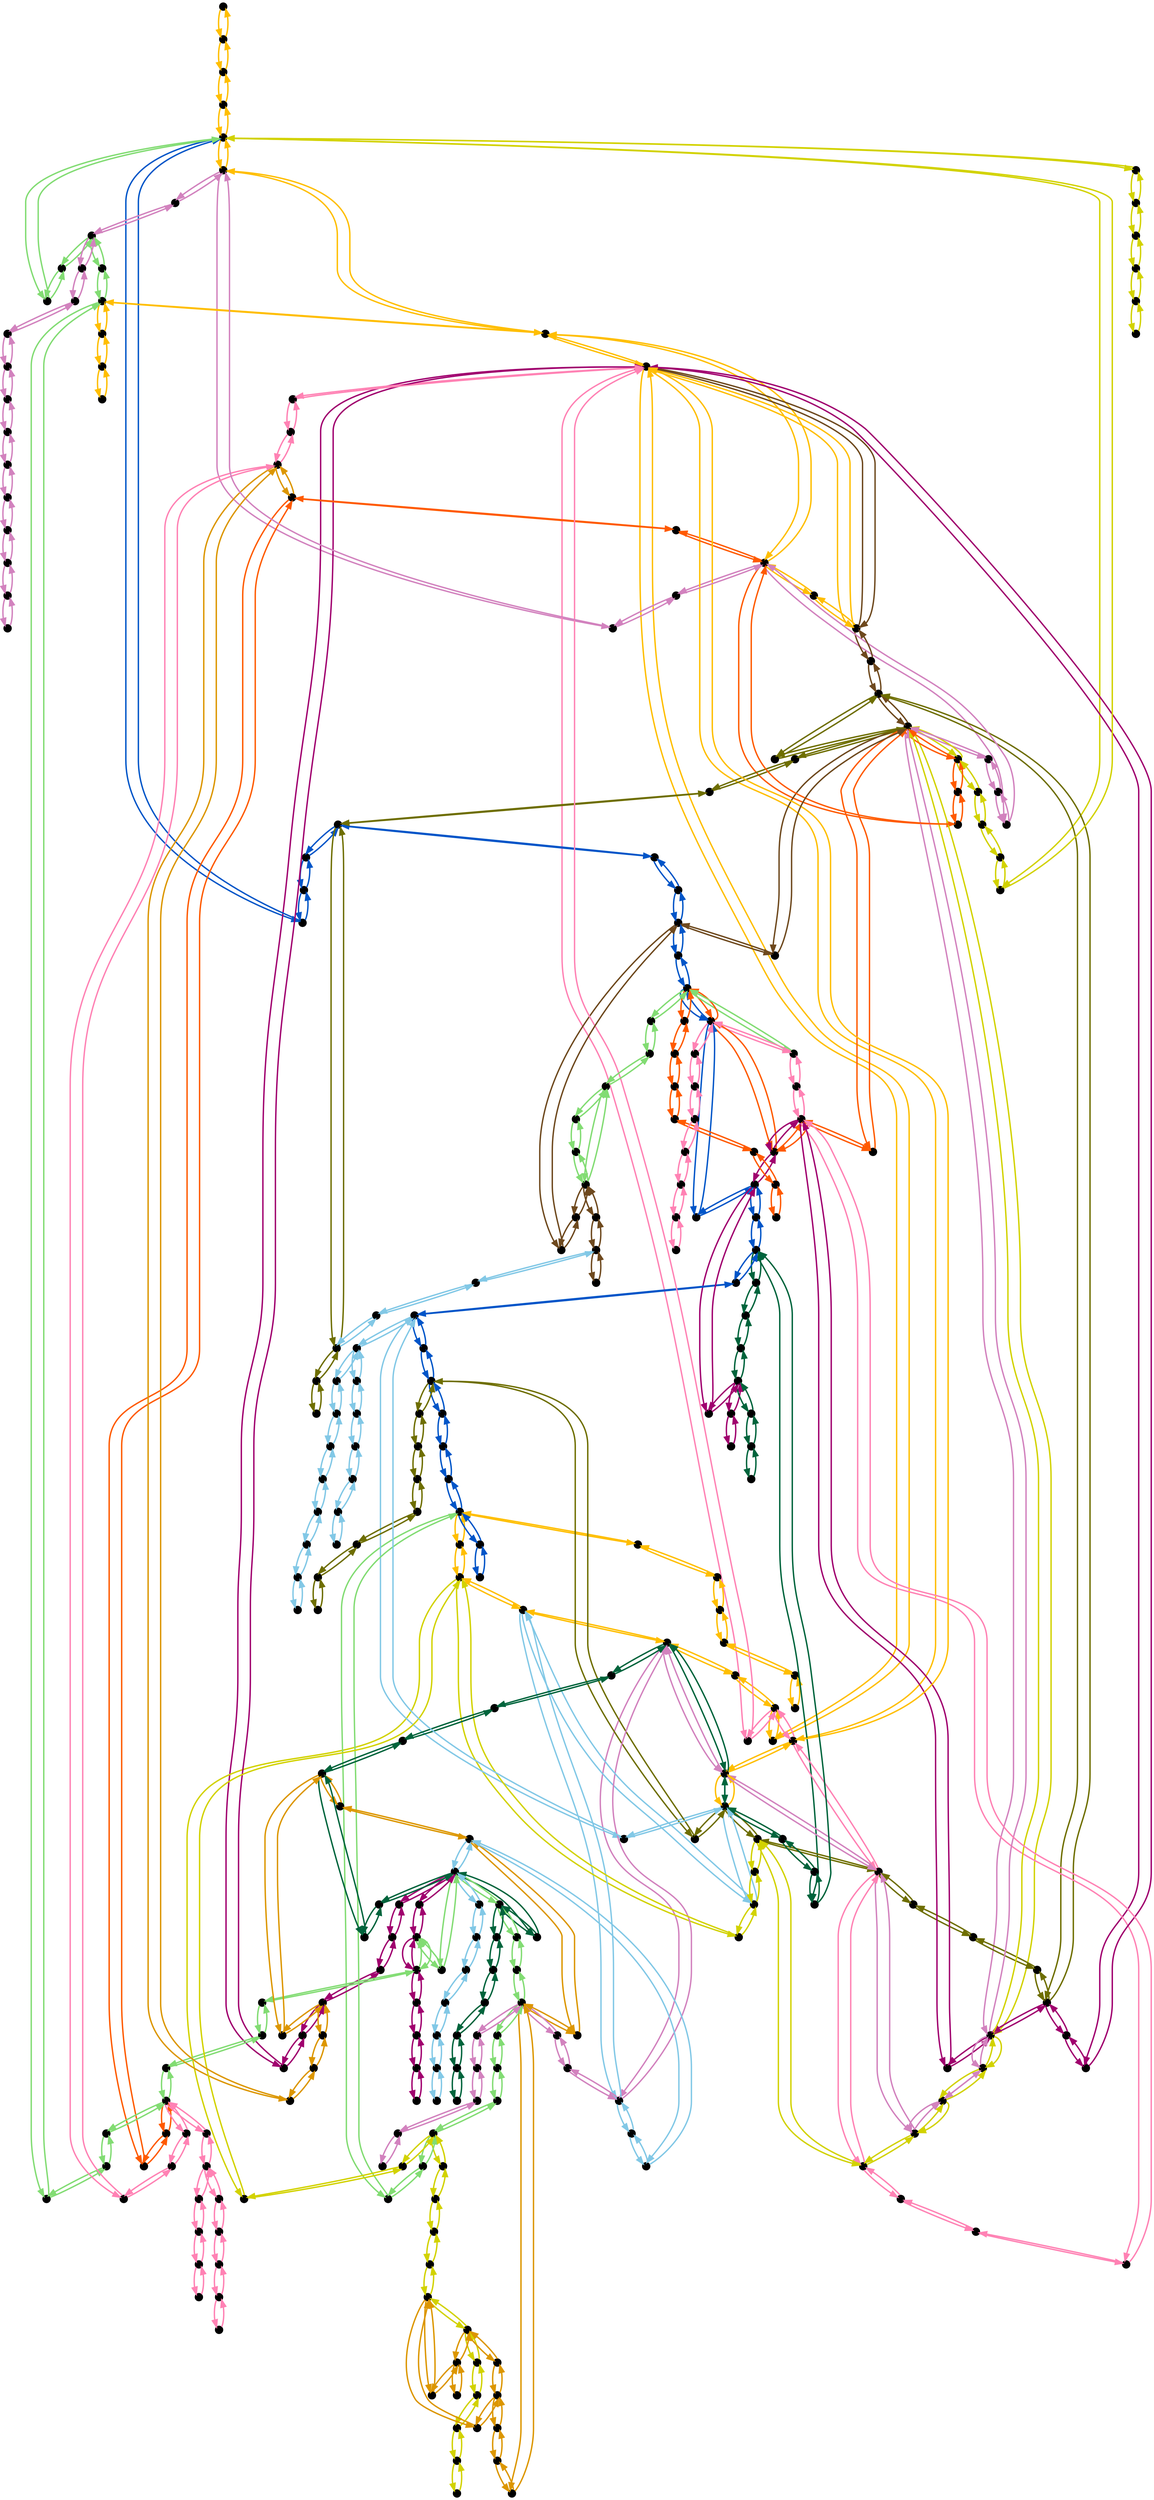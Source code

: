 digraph Paris_Metro {

    edge [penwidth="2"]
    node [shape="circle", fixedsize="true", width="0.15", style="filled", fillcolor="black"]

    chateau_de_vincennes [label="", name="Chateau de Vincennes", x="2.440439978057246", y="48.844456394569114", id="2035-2154"]
    berault [label="", name="Berault", x="2.429205166348", y="48.84547070758355", id="2067-2116"]
    saint_mande [label="", name="Saint-Mande", x="2.41947990037451", y="48.84635698889295", id="1725-2470"]
    porte_de_vincennes [label="", name="Porte de Vincennes", x="2.410140367974107", y="48.8471584794021", id="1751-2429"]
    nation [label="", name="Nation", x="2.39506230542588", y="48.84847428597437", id="1832-2371"]
    reuilly_diderot [label="", name="Reuilly-Diderot", x="2.386341706352172", y="48.84730378614119", id="1698-2443"]
    gare_de_lyon [label="", name="Gare de Lyon", x="2.373014219940096", y="48.84398558201753", id="1955-2210"]
    bastille [label="", name="Bastille", x="2.369320584925386", y="48.852479422836296", id="2062-2111"]
    saint_paul_le_marais [label="", name="Saint-Paul (Le Marais)", x="2.360956488661", y="48.855236252795095", id="1642-2522"]
    hotel_de_ville [label="", name="Hotel de Ville", x="2.351577562994996", y="48.85747798252934", id="1892-2288"]
    chatelet [label="", name="Chatelet", x="2.347305852747763", y="48.85879919807379", id="2036-2155"]
    louvre_rivoli [label="", name="Louvre-Rivoli", x="2.341108591634067", y="48.8608062912721", id="1864-2331"]
    palais_royal_musee_du_louvre [label="", name="Palais-Royal (Musee du Louvre)", x="2.336878397596706", y="48.862829672789964", id="1773-2383"]
    tuileries [label="", name="Tuileries", x="2.330129877112861", y="48.86434377873391", id="1688-2498"]
    concorde [label="", name="Concorde", x="2.322943412243542", y="48.866285804583875", id="1980-2170"]
    champs_elysees_clemenceau [label="", name="Champs-Elysees-Clemenceau", x="2.313545549946741", y="48.86790534489709", id="2083-2544"]
    franklin_roosevelt [label="", name="Franklin-Roosevelt", x="2.309505157337887", y="48.86869984735294", id="1945-2200"]
    george_v [label="", name="George V", x="2.300560451248797", y="48.87202380950043", id="1961-2216"]
    charles_de_gaulle_etoile [label="", name="Charles de Gaulle-Etoile", x="2.295567369745454", y="48.874613927042155", id="2028-2147"]
    argentine [label="", name="Argentine", x="2.289322589613774", y="48.87559404986667", id="2048-2098"]
    porte_maillot [label="", name="Porte Maillot", x="2.283162242230229", y="48.87755125180425", id="1755-2433"]
    les_sablons_jardin_d_acclimatation [label="", name="Les Sablons (Jardin d'acclimatation)", x="2.271686721050983", y="48.88119152058607", id="1856-2323"]
    pont_de_neuilly [label="", name="Pont de Neuilly", x="2.260515077888117", y="48.88470820132253", id="1803-2342"]
    esplanade_de_la_defense [label="", name="Esplanade de la Defense", x="2.247932435324862", y="48.88863121777118", id="1933-2258"]
    la_defense_grande_arche [label="", name="La Defense (Grande Arche)", x="2.237018056395014", y="48.8921870764495", id="1887-2283"]
    nation [label="", name="Nation", x="2.39506230542588", y="48.84847428597437", id="1833-2338"]
    avron [label="", name="Avron", x="2.398302344267162", y="48.85151027816436", id="2058-2107"]
    alexandre_dumas [label="", name="Alexandre-Dumas", x="2.394561944560314", y="48.85637735718154", id="2041-2160"]
    philippe_auguste [label="", name="Philippe Auguste", x="2.389729852353504", y="48.85846654943374", id="1788-2398"]
    pere_lachaise [label="", name="Pere-Lachaise", x="2.387607288151709", y="48.86265401909355", id="1784-2394"]
    menilmontant [label="", name="Menilmontant", x="2.383383250455203", y="48.86680003509802", id="1812-2351"]
    couronnes [label="", name="Couronnes", x="2.380542585989343", y="48.86909116292499", id="2079-2128"]
    belleville [label="", name="Belleville", x="2.376702144728945", y="48.872310113783094", id="2087-2548"]
    colonel_fabien [label="", name="Colonel Fabien", x="2.370811395312745", y="48.87761018741785", id="1978-2168"]
    jaures [label="", name="Jaures", x="2.370262126660263", y="48.881498595910074", id="1900-2296"]
    stalingrad [label="", name="Stalingrad", x="2.36939198436133", y="48.884385145353036", id="1674-2484"]
    la_chapelle [label="", name="La Chapelle", x="2.360491318526145", y="48.88439879515334", id="1910-2235"]
    barbes_rochechouart [label="", name="Barbes-Rochechouart", x="2.349774443646268", y="48.88343618805934", id="2086-2547"]
    anvers [label="", name="Anvers", x="2.344130633722553", y="48.88286864756839", id="2046-2096"]
    pigalle [label="", name="Pigalle", x="2.337081682514974", y="48.882519385636314", id="1791-2401"]
    blanche [label="", name="Blanche", x="2.331926590885041", y="48.88395857351673", id="2071-2120"]
    place_de_clichy [label="", name="Place de Clichy", x="2.327839556114741", y="48.88361499223493", id="1795-2405"]
    rome [label="", name="Rome", x="2.321274926766349", y="48.88222690081934", id="1707-2452"]
    villiers [label="", name="Villiers", x="2.315176626220464", y="48.881150028474686", id="1629-2509"]
    monceau [label="", name="Monceau", x="2.309451167991542", y="48.8804494561385", id="1822-2361"]
    courcelles [label="", name="Courcelles", x="2.303528725370108", y="48.879214134245586", id="1989-2179"]
    ternes [label="", name="Ternes", x="2.298310375124943", y="48.877972701427545", id="1684-2494"]
    charles_de_gaulle_etoile [label="", name="Charles de Gaulle-Etoile", x="2.295567369745454", y="48.874613927042155", id="2029-2148"]
    victor_hugo [label="", name="Victor Hugo", x="2.285335094686169", y="48.86979855646068", id="1694-2504"]
    porte_dauphine_marechal_de_lattre_de_tassigny [label="", name="Porte Dauphine (Marechal de Lattre de Tassigny)", x="2.277083017052586", y="48.87146657812765", id="1736-2414"]
    gallieni_parc_de_bagnolet [label="", name="Gallieni (Parc de Bagnolet)", x="2.41669727285771", y="48.865335317260985", id="1949-2204"]
    porte_de_bagnolet [label="", name="Porte de Bagnolet", x="2.408031037075815", y="48.864600373375616", id="1737-2415"]
    gambetta [label="", name="Gambetta", x="2.398746593442592", y="48.86516343488148", id="1950-2205"]
    pere_lachaise [label="", name="Pere-Lachaise", x="2.387607288151709", y="48.86265401909355", id="1785-2395"]
    rue_saint_maur [label="", name="Rue Saint-Maur", x="2.380797986183677", y="48.864086574750985", id="1728-2471"]
    parmentier [label="", name="Parmentier", x="2.374581969996412", y="48.865253786054325", id="1779-2389"]
    republique [label="", name="Republique", x="2.363826143977408", y="48.86750342377884", id="1766-2376"]
    temple [label="", name="Temple", x="2.361541532068171", y="48.86668268024132", id="1683-2493"]
    arts_et_metiers [label="", name="Arts-et-Metiers", x="2.356729869173701", y="48.865322711678054", id="2050-2099"]
    reaumur_sebastopol [label="", name="Reaumur-Sebastopol", x="2.35206831805007", y="48.866340299288545", id="1765-2375"]
    sentier [label="", name="Sentier", x="2.347516213278753", y="48.86730947497152", id="1662-2542"]
    bourse [label="", name="Bourse", x="2.340720723674097", y="48.868695977842876", id="2007-2196"]
    quatre_septembre [label="", name="Quatre Septembre", x="2.336218847521674", y="48.869585243484515", id="1760-2438"]
    opera [label="", name="Opera", x="2.331989522683248", y="48.8709917839485", id="1846-2313"]
    havre_caumartin [label="", name="Havre-Caumartin", x="2.327695409630174", y="48.87371340670774", id="1889-2285"]
    saint_lazare [label="", name="Saint-Lazare", x="2.324574810293918", y="48.87500639805501", id="1722-2467"]
    europe [label="", name="Europe", x="2.322265213118896", y="48.87877036848683", id="1935-2260"]
    villiers [label="", name="Villiers", x="2.315176626220464", y="48.881150028474686", id="1630-2510"]
    malesherbes [label="", name="Malesherbes", x="2.309052264550479", y="48.88289191745413", id="1881-2277"]
    wagram [label="", name="Wagram", x="2.304674440528396", y="48.883809201233376", id="1634-2514"]
    pereire [label="", name="Pereire", x="2.297724346480178", y="48.88489625515051", id="1786-2396"]
    porte_de_champerret [label="", name="Porte de Champerret", x="2.292582314102913", y="48.885793105231", id="1738-2416"]
    louise_michel [label="", name="Louise Michel", x="2.288083633048504", y="48.88870601977514", id="1862-2329"]
    anatole_france [label="", name="Anatole-France", x="2.285009502746195", y="48.89208278597479", id="2044-2163"]
    pont_de_levallois_becon [label="", name="Pont de Levallois-Becon", x="2.279809586693102", y="48.89782106711132", id="1802-2341"]
    porte_des_lilas [label="", name="Porte des Lilas", x="2.406480156998486", y="48.87717481930547", id="1752-2430"]
    saint_fargeau [label="", name="Saint-Fargeau", x="2.404514942379104", y="48.872101442131545", id="1718-2463"]
    pelleport [label="", name="Pelleport", x="2.401561712742541", y="48.86844016327547", id="1783-2393"]
    gambetta [label="", name="Gambetta", x="2.398746593442592", y="48.86516343488148", id="1659-2539"]
    porte_de_clignancourt [label="", name="Porte de Clignancourt", x="2.344847748752398", y="48.89740222289809", id="1742-2420"]
    simplon [label="", name="Simplon", x="2.347765501718976", y="48.89394138802911", id="1668-2478"]
    marcadet_poissonniers [label="", name="Marcadet-Poissonniers", x="2.349738407022142", y="48.89141683421295", id="1655-2535"]
    chateau_rouge [label="", name="Chateau Rouge", x="2.349694082202741", y="48.887374910553596", id="2033-2152"]
    barbes_rochechouart [label="", name="Barbes-Rochechouart", x="2.349774443646268", y="48.88343618805934", id="2061-2110"]
    gare_du_nord [label="", name="Gare du Nord", x="2.357459346588717", y="48.87985014251205", id="1957-2212"]
    gare_de_l_est_verdun [label="", name="Gare de l'Est (Verdun)", x="2.357880771925327", y="48.8759910648072", id="1953-2208"]
    chateau_d_eau [label="", name="Chateau d'Eau", x="2.356044907672176", y="48.872424914488995", id="2034-2153"]
    strasbourg_saint_denis [label="", name="Strasbourg-Saint-Denis", x="2.354603790697162", y="48.8692241716524", id="1677-2487"]
    reaumur_sebastopol [label="", name="Reaumur-Sebastopol", x="2.35206831805007", y="48.866340299288545", id="1764-2374"]
    etienne_marcel [label="", name="Etienne Marcel", x="2.348880652588476", y="48.863807437781254", id="1934-2259"]
    les_halles [label="", name="Les Halles", x="2.345673828222722", y="48.8623162786956", id="1855-2322"]
    chatelet [label="", name="Chatelet", x="2.347305852747763", y="48.85879919807379", id="1964-2219"]
    cite [label="", name="Cite", x="2.347321315727239", y="48.854936376552644", id="1975-2230"]
    saint_michel [label="", name="Saint-Michel", x="2.343285978923924", y="48.853167984890604", id="1729-2472"]
    odeon [label="", name="Odeon", x="2.339727781593096", y="48.85230076309423", id="1845-2312"]
    saint_germain_des_pres [label="", name="Saint-Germain des Pres", x="2.333776136855683", y="48.85371893399261", id="1721-2466"]
    saint_sulpice [label="", name="Saint-Sulpice", x="2.331256291370013", y="48.851672245619895", id="1733-2411"]
    saint_placide [label="", name="Saint-Placide", x="2.326792785039299", y="48.84687823795213", id="1731-2442"]
    montparnasse_bienvenue [label="", name="Montparnasse-Bienvenue", x="2.324397012397453", y="48.84378130483655", id="1824-2363"]
    vavin [label="", name="Vavin", x="2.329008926235403", y="48.84221841361352", id="1692-2502"]
    raspail [label="", name="Raspail", x="2.330754192086216", y="48.838964280710556", id="1645-2525"]
    denfert_rochereau [label="", name="Denfert-Rochereau", x="2.331740130985349", y="48.833450858213496", id="1996-2185"]
    mouton_duvernet [label="", name="Mouton-Duvernet", x="2.329705012620185", y="48.831112660375325", id="1828-2367"]
    alesia [label="", name="Alesia", x="2.327164649607824", y="48.82818847631351", id="2040-2159"]
    porte_d_orleans_general_leclerc [label="", name="Porte d'Orleans (General Leclerc)", x="2.325575636212245", y="48.82341162898738", id="1735-2413"]
    mairie_de_montrouge [label="", name="Mairie de Montrouge", x="2.319740313298555", y="48.818676409912605", id="4028973-4028974"]
    bobigny_pablo_picasso [label="", name="Bobigny-Pablo-Picasso", x="2.449189904488852", y="48.90637477027001", id="2089-2550"]
    bobigny_pantin_raymond_queneau [label="", name="Bobigny-Pantin (Raymond Queneau)", x="2.425326888802467", y="48.89545467304617", id="2072-2121"]
    eglise_de_pantin [label="", name="Eglise de Pantin", x="2.41331313951059", y="48.89325758997389", id="1932-2257"]
    hoche [label="", name="Hoche", x="2.402352142536798", y="48.89122859319665", id="1891-2287"]
    porte_de_pantin [label="", name="Porte de Pantin", x="2.392113697756401", y="48.88850368786184", id="1746-2424"]
    ourcq [label="", name="Ourcq", x="2.386960017135177", y="48.887134869076554", id="1772-2382"]
    laumiere [label="", name="Laumiere", x="2.379663077480466", y="48.8852161820946", id="1922-2247"]
    jaures [label="", name="Jaures", x="2.370262126660263", y="48.881498595910074", id="1901-2297"]
    stalingrad [label="", name="Stalingrad", x="2.36939198436133", y="48.884385145353036", id="1675-2485"]
    gare_du_nord [label="", name="Gare du Nord", x="2.357459346588717", y="48.87985014251205", id="1958-2213"]
    gare_de_l_est_verdun [label="", name="Gare de l'Est (Verdun)", x="2.357880771925327", y="48.8759910648072", id="2076-2125"]
    jacques_bonsergent [label="", name="Jacques-Bonsergent", x="2.361027466917372", y="48.87080998002082", id="1898-2294"]
    republique [label="", name="Republique", x="2.363826143977408", y="48.86750342377884", id="1767-2377"]
    oberkampf [label="", name="Oberkampf", x="2.368410025658025", y="48.864657879612494", id="1843-2310"]
    richard_lenoir [label="", name="Richard-Lenoir", x="2.371913980089996", y="48.85987362437059", id="1700-2445"]
    breguet_sabin [label="", name="Breguet-Sabin", x="2.370209338414258", y="48.85614070934924", id="2008-2164"]
    bastille [label="", name="Bastille", x="2.369320584925386", y="48.852479422836296", id="2063-2112"]
    quai_de_la_rapee [label="", name="Quai de la Rapee", x="2.365873469406567", y="48.8465154041934", id="1759-2437"]
    gare_d_austerlitz [label="", name="Gare d'Austerlitz", x="2.365184812004335", y="48.84243679702547", id="1951-2206"]
    saint_marcel [label="", name="Saint-Marcel", x="2.360967167698855", y="48.83842729696758", id="1641-2521"]
    campo_formio [label="", name="Campo-Formio", x="2.358823489097101", y="48.83549535538261", id="2017-2136"]
    place_d_italie [label="", name="Place d'Italie", x="2.35558027407791", y="48.83097267298836", id="1793-2403"]
    nation [label="", name="Nation", x="2.39506230542588", y="48.84847428597437", id="1834-2339"]
    picpus [label="", name="Picpus", x="2.401289019827348", y="48.8450615799449", id="1789-2399"]
    bel_air [label="", name="Bel-Air", x="2.400918538121599", y="48.84133825093756", id="2065-2114"]
    daumesnil_felix_eboue [label="", name="Daumesnil (Felix Eboue)", x="2.395703289436394", y="48.839549645568674", id="2081-2094"]
    dugommier [label="", name="Dugommier", x="2.389620011336723", y="48.839041143700065", id="2082-2543"]
    bercy [label="", name="Bercy", x="2.379554011203435", y="48.840001389548114", id="2068-2117"]
    quai_de_la_gare [label="", name="Quai de la Gare", x="2.372825721828786", y="48.837045119244316", id="1644-2524"]
    chevaleret [label="", name="Chevaleret", x="2.368126329061812", y="48.83494772234805", id="1974-2229"]
    nationale [label="", name="Nationale", x="2.362856399519012", y="48.833216719709846", id="1836-2303"]
    place_d_italie [label="", name="Place d'Italie", x="2.35558027407791", y="48.83097267298836", id="1794-2404"]
    corvisart [label="", name="Corvisart", x="2.350414872010464", y="48.82979051369296", id="1987-2177"]
    glaciere [label="", name="Glaciere", x="2.343511657749776", y="48.831129548026645", id="1962-2217"]
    saint_jacques [label="", name="Saint-Jacques", x="2.337135190607983", y="48.832900816544466", id="1640-2520"]
    denfert_rochereau [label="", name="Denfert-Rochereau", x="2.331740130985349", y="48.833450858213496", id="1997-2186"]
    raspail [label="", name="Raspail", x="2.330754192086216", y="48.838964280710556", id="1763-2409"]
    edgar_quinet [label="", name="Edgar-Quinet", x="2.326384610792847", y="48.840663229299565", id="1930-2255"]
    montparnasse_bienvenue [label="", name="Montparnasse-Bienvenue", x="2.324397012397453", y="48.84378130483655", id="1825-2364"]
    pasteur [label="", name="Pasteur", x="2.312447513065986", y="48.84287127500633", id="1781-2391"]
    sevres_lecourbe [label="", name="Sevres-Lecourbe", x="2.309531490098375", y="48.84562696673932", id="1665-2475"]
    cambronne [label="", name="Cambronne", x="2.30296829919196", y="48.84750708110547", id="2016-2135"]
    la_motte_picquet_grenelle [label="", name="La Motte-Picquet-Grenelle", x="2.298930911748061", y="48.84874166571782", id="1657-2537"]
    dupleix [label="", name="Dupleix", x="2.293612439913189", y="48.85043454902951", id="1926-2251"]
    bir_hakeim_grenelle [label="", name="Bir-Hakeim (Grenelle)", x="2.289334532766542", y="48.85394260711305", id="2069-2118"]
    passy [label="", name="Passy", x="2.285812444134081", y="48.857448690975104", id="1780-2390"]
    trocadero [label="", name="Trocadero", x="2.286243170691258", y="48.86306502022607", id="1687-2497"]
    boissiere [label="", name="Boissiere", x="2.290058834931356", y="48.86698311035682", id="2073-2122"]
    kleber [label="", name="Kleber", x="2.293524290341821", y="48.87164976914353", id="1909-2234"]
    charles_de_gaulle_etoile [label="", name="Charles de Gaulle-Etoile", x="2.295567369745454", y="48.874613927042155", id="2030-2149"]
    la_courneuve_8_mai_1945 [label="", name="La Courneuve-8-Mai-1945", x="2.410598613730138", y="48.920785969948675", id="1911-2236"]
    fort_d_aubervilliers [label="", name="Fort d'Aubervilliers", x="2.404409087427758", y="48.91494975637021", id="1944-2199"]
    aubervilliers_pantin_4_chemins [label="", name="Aubervilliers Pantin (4 Chemins)", x="2.392287059642348", y="48.903759930170864", id="2055-2104"]
    porte_de_la_villette [label="", name="Porte de la Villette", x="2.385508387679288", y="48.89738989068259", id="1744-2422"]
    corentin_cariou [label="", name="Corentin-Cariou", x="2.382522343415364", y="48.89483646840174", id="1985-2175"]
    crimee [label="", name="Crimee", x="2.377315755595574", y="48.89078896952844", id="2080-2093"]
    riquet [label="", name="Riquet", x="2.374204012035863", y="48.88826761697049", id="1703-2448"]
    stalingrad [label="", name="Stalingrad", x="2.36939198436133", y="48.884385145353036", id="1676-2486"]
    louis_blanc [label="", name="Louis Blanc", x="2.365544319172476", y="48.88128581185832", id="1860-2327"]
    chateau_landon [label="", name="Chateau Landon", x="2.362160071922951", y="48.878565625799595", id="2085-2546"]
    gare_de_l_est_verdun [label="", name="Gare de l'Est (Verdun)", x="2.357880771925327", y="48.8759910648072", id="1954-2209"]
    poissonniere [label="", name="Poissonniere", x="2.349293902476005", y="48.87723631913661", id="1800-2373"]
    cadet [label="", name="Cadet", x="2.344126030464426", y="48.87589068189371", id="2015-2134"]
    le_peletier [label="", name="Le Peletier", x="2.34019988438517", y="48.87487434337737", id="1849-2316"]
    chaussee_d_antin_la_fayette [label="", name="Chaussee d'Antin (La Fayette)", x="2.333451218577799", y="48.87310927430917", id="1971-2226"]
    opera [label="", name="Opera", x="2.331989522683248", y="48.8709917839485", id="1847-2314"]
    pyramides [label="", name="Pyramides", x="2.33418954196825", y="48.86590673959416", id="1757-2435"]
    palais_royal_musee_du_louvre [label="", name="Palais-Royal (Musee du Louvre)", x="2.336878397596706", y="48.862829672789964", id="1774-2384"]
    pont_neuf [label="", name="Pont Neuf", x="2.342232759368107", y="48.85855382636668", id="1806-2345"]
    chatelet [label="", name="Chatelet", x="2.347305852747763", y="48.85879919807379", id="1966-2221"]
    pont_marie_cite_des_arts [label="", name="Pont Marie (Cite des Arts)", x="2.357162571618337", y="48.853575472503586", id="1805-2344"]
    sully_morland [label="", name="Sully-Morland", x="2.36198514100077", y="48.85123768038418", id="1681-2491"]
    jussieu [label="", name="Jussieu", x="2.35505026306104", y="48.845950666642075", id="1907-2232"]
    place_monge_jardin_des_plantes [label="", name="Place Monge (Jardin des Plantes)", x="2.352224728183084", y="48.84286683068266", id="1649-2529"]
    censier_daubenton [label="", name="Censier-Daubenton", x="2.351739487166927", y="48.8404866526412", id="2020-2139"]
    les_gobelins [label="", name="Les Gobelins", x="2.352588925635323", y="48.83586348417992", id="1854-2321"]
    place_d_italie [label="", name="Place d'Italie", x="2.35558027407791", y="48.83097267298836", id="1648-2528"]
    tolbiac [label="", name="Tolbiac", x="2.357245650758686", y="48.826426010875664", id="1685-2495"]
    maison_blanche [label="", name="Maison Blanche", x="2.358473883854336", y="48.8224378345855", id="1876-2272"]
    porte_d_italie [label="", name="Porte d'Italie", x="2.359705216746021", y="48.819223349609054", id="1808-2347"]
    porte_de_choisy [label="", name="Porte de Choisy", x="2.364531951747296", y="48.81987622104988", id="1740-2418"]
    porte_d_ivry [label="", name="Porte d'Ivry", x="2.369290587346029", y="48.82135578381408", id="1734-2412"]
    pierre_et_marie_curie [label="", name="Pierre et Marie Curie", x="2.377267200151936", y="48.81593076304922", id="1790-2400"]
    mairie_d_ivry [label="", name="Mairie d'Ivry", x="2.383551479649113", y="48.81109919771153", id="1871-2301"]
    le_kremlin_bicetre [label="", name="Le Kremlin-Bicetre", x="2.362263387127349", y="48.81012995727393", id="1925-2250"]
    villejuif_leo_lagrange [label="", name="Villejuif-Leo Lagrange", x="2.363953196602166", y="48.804688120911365", id="1639-2519"]
    villejuif_paul_vaillant_couturier_hopital_paul_brousse [label="", name="Villejuif-Paul Vaillant Couturier (Hopital Paul Brousse)", x="2.36826954143277", y="48.796483082759046", id="1696-2506"]
    villejuif_louis_aragon [label="", name="Villejuif-Louis Aragon", x="2.367804106975457", y="48.78756279205349", id="1695-2505"]
    pre_saint_gervais [label="", name="Pre-Saint-Gervais", x="2.398946662455969", y="48.879995794367346", id="1756-2434"]
    danube [label="", name="Danube", x="2.393445456490355", y="48.881931998728206", id="1635-"]
    botzaris [label="", name="Botzaris", x="2.389115807376888", y="48.87948177191293", id="2002-2191"]
    buttes_chaumont [label="", name="Buttes-Chaumont", x="2.381614511939643", y="48.87851411312453", id="2013-2132"]
    bolivar [label="", name="Bolivar", x="2.374147153839052", y="48.88082126137613", id="2075-2124"]
    jaures [label="", name="Jaures", x="2.370262126660263", y="48.881498595910074", id="1902-2298"]
    louis_blanc [label="", name="Louis Blanc", x="2.365544319172476", y="48.88128581185832", id="1861-2328"]
    place_des_fetes [label="", name="Place des Fetes", x="2.392983964817394", y="48.876949848110215", id="-1797"]
    balard [label="", name="Balard", x="2.278161671278975", y="48.83593087919467", id="3343334-3343335"]
    lourmel [label="", name="Lourmel", x="2.282700027239131", y="48.838960939372015", id="3343336-3343337"]
    boucicaut [label="", name="Boucicaut", x="2.287945766499665", y="48.8410940563496", id="3343338-3343339"]
    felix_faure [label="", name="Felix Faure", x="2.291912413317875", y="48.842746779792876", id="3343746-3343752"]
    commerce [label="", name="Commerce", x="2.293951963636534", y="48.84479476461109", id="3343753-3343754"]
    la_motte_picquet_grenelle [label="", name="La Motte-Picquet-Grenelle", x="2.298930911748061", y="48.84874166571782", id="3343755-3343756"]
    ecole_militaire [label="", name="Ecole Militaire", x="2.306097403704285", y="48.85468215688774", id="3343757-3343758"]
    la_tour_maubourg [label="", name="La Tour-Maubourg", x="2.310565960946846", y="48.85772541289345", id="3343759-3343760"]
    invalides [label="", name="Invalides", x="2.313909577788542", y="48.862364704125895", id="3343761-3343762"]
    concorde [label="", name="Concorde", x="2.322943412243542", y="48.866285804583875", id="3343763-3343764"]
    madeleine [label="", name="Madeleine", x="2.326272274027749", y="48.86963317302491", id="3343765-3343766"]
    opera [label="", name="Opera", x="2.331989522683248", y="48.8709917839485", id="3343767-3343768"]
    richelieu_drouot [label="", name="Richelieu-Drouot", x="2.339115039269688", y="48.8721523525874", id="3343769-3343770"]
    grands_boulevards [label="", name="Grands Boulevards", x="2.343154773075233", y="48.87149773935003", id="3343771-3343772"]
    bonne_nouvelle [label="", name="Bonne Nouvelle", x="2.350497971863092", y="48.87016420090056", id="3343773-3343774"]
    strasbourg_saint_denis [label="", name="Strasbourg-Saint-Denis", x="2.354603790697162", y="48.8692241716524", id="3343775-3343776"]
    republique [label="", name="Republique", x="2.363826143977408", y="48.86750342377884", id="3343777-3343778"]
    filles_du_calvaire [label="", name="Filles du Calvaire", x="2.366661094716491", y="48.8632579449661", id="3343779-3343780"]
    saint_sebastien_froissart [label="", name="Saint-Sebastien-Froissart", x="2.367210866411708", y="48.861168865487805", id="3343781-3343782"]
    chemin_vert [label="", name="Chemin Vert", x="2.368108290701383", y="48.85742003754715", id="3343783-3343784"]
    bastille [label="", name="Bastille", x="2.369320584925386", y="48.852479422836296", id="3343785-3343786"]
    ledru_rollin [label="", name="Ledru-Rollin", x="2.376118773339345", y="48.851271126365226", id="3343787-3343788"]
    faidherbe_chaligny [label="", name="Faidherbe-Chaligny", x="2.384092210066296", y="48.850177861900356", id="3343789-3343790"]
    reuilly_diderot [label="", name="Reuilly-Diderot", x="2.386341706352172", y="48.84730378614119", id="3343791-3343792"]
    montgallet [label="", name="Montgallet", x="2.39007511282003", y="48.844408672078906", id="3343793-3343794"]
    daumesnil_felix_eboue [label="", name="Daumesnil (Felix Eboue)", x="2.395703289436394", y="48.839549645568674", id="3343795-3343796"]
    michel_bizot [label="", name="Michel Bizot", x="2.402333165917444", y="48.83711700699553", id="3343797-3343798"]
    porte_doree [label="", name="Porte Doree", x="2.405383210626771", y="48.8347851580814", id="3343799-3343800"]
    porte_de_charenton [label="", name="Porte de Charenton", x="2.401448054218978", y="48.83316292950388", id="3343801-3343802"]
    liberte [label="", name="Liberte", x="2.406742225927992", y="48.82605499654801", id="3343803-3343804"]
    charenton_ecoles [label="", name="Charenton-Ecoles", x="2.413737517516731", y="48.82159576732173", id="3343805-3343806"]
    ecole_veterinaire_de_maisons_alfort [label="", name="Ecole Veterinaire de Maisons-Alfort", x="2.422376142845623", y="48.814803007000464", id="3343807-3343808"]
    maisons_alfort_stade [label="", name="Maisons-Alfort-Stade", x="2.434509895933692", y="48.809144360936045", id="3343809-3343810"]
    maisons_alfort_les_juilliottes [label="", name="Maisons-Alfort-Les Juilliottes", x="2.446927484242136", y="48.802637690718086", id="3343811-3343812"]
    creteil_l_echat_hopital_henri_mondor [label="", name="Creteil-L'Echat (Hopital Henri Mondor)", x="2.449433175686986", y="48.796740766583056", id="3343813-3343814"]
    creteil_universite [label="", name="Creteil-Universite", x="2.450453177915302", y="48.78997831034893", id="3343815-3343816"]
    creteil_prefecture_hotel_de_ville [label="", name="Creteil-Prefecture (Hotel de Ville)", x="2.459368396259053", y="48.77990531695967", id="3343817-3343818"]
    pointe_du_lac [label="", name="Pointe du Lac", x="2.464564993211323", y="48.768715125271434", id="3343819-3343825"]
    pont_de_sevres [label="", name="Pont de Sevres", x="2.230799591317221", y="48.82967484383875", id="1804-2343"]
    billancourt [label="", name="Billancourt", x="2.238639348575401", y="48.832110560110216", id="2088-2549"]
    marcel_sembat [label="", name="Marcel Sembat", x="2.243840592379737", y="48.83370884910397", id="1884-2280"]
    porte_de_saint_cloud [label="", name="Porte de Saint-Cloud", x="2.257122229845438", y="48.83796121353705", id="1747-2425"]
    exelmans [label="", name="Exelmans", x="2.260032902212424", y="48.84293869586254", id="1936-2261"]
    michel_ange_molitor [label="", name="Michel-Ange-Molitor", x="2.261745124963672", y="48.845058172313735", id="1816-2355"]
    michel_ange_auteuil [label="", name="Michel-Ange-Auteuil", x="2.264082030746222", y="48.84789565020842", id="1814-2353"]
    jasmin [label="", name="Jasmin", x="2.26817674943596", y="48.85250409061289", id="1899-2295"]
    ranelagh [label="", name="Ranelagh", x="2.270109138941893", y="48.855485050404425", id="1762-2440"]
    la_muette [label="", name="La Muette", x="2.27415463108692", y="48.85804605629201", id="1917-2242"]
    rue_de_la_pompe_avenue_georges_mandel [label="", name="Rue de la Pompe (Avenue Georges Mandel)", x="2.278112558447475", y="48.86397444578292", id="1708-2453"]
    trocadero [label="", name="Trocadero", x="2.286243170691258", y="48.86306502022607", id="1637-2517"]
    iena [label="", name="Iena", x="2.294162018108232", y="48.864794065815566", id="1895-2291"]
    alma_marceau [label="", name="Alma-Marceau", x="2.300991003495585", y="48.86476684497177", id="2043-2162"]
    franklin_roosevelt [label="", name="Franklin-Roosevelt", x="2.309505157337887", y="48.86869984735294", id="1946-2201"]
    saint_philippe_du_roule [label="", name="Saint-Philippe du Roule", x="2.310038344619937", y="48.87242238365101", id="1730-2441"]
    miromesnil [label="", name="Miromesnil", x="2.314606321619312", y="48.87370952773764", id="1819-2358"]
    saint_augustin [label="", name="Saint-Augustin", x="2.321361928104079", y="48.87455838471093", id="1715-2460"]
    havre_caumartin [label="", name="Havre-Caumartin", x="2.327695409630174", y="48.87371340670774", id="1890-2286"]
    chaussee_d_antin_la_fayette [label="", name="Chaussee d'Antin (La Fayette)", x="2.333451218577799", y="48.87310927430917", id="1972-2227"]
    richelieu_drouot [label="", name="Richelieu-Drouot", x="2.339115039269688", y="48.8721523525874", id="1702-2447"]
    grands_boulevards [label="", name="Grands Boulevards", x="2.343154773075233", y="48.87149773935003", id="1712-2457"]
    bonne_nouvelle [label="", name="Bonne Nouvelle", x="2.350497971863092", y="48.87016420090056", id="2001-2190"]
    strasbourg_saint_denis [label="", name="Strasbourg-Saint-Denis", x="2.354603790697162", y="48.8692241716524", id="1678-2488"]
    republique [label="", name="Republique", x="2.363826143977408", y="48.86750342377884", id="1647-2527"]
    oberkampf [label="", name="Oberkampf", x="2.368410025658025", y="48.864657879612494", id="1844-2311"]
    saint_ambroise [label="", name="Saint-Ambroise", x="2.37473343128132", y="48.86101925991959", id="1714-2459"]
    voltaire_leon_blum [label="", name="Voltaire (Leon Blum)", x="2.38071878585627", y="48.85745372268132", id="1633-2513"]
    charonne [label="", name="Charonne", x="2.385563480822886", y="48.85458049908102", id="2032-2151"]
    rue_des_boulets [label="", name="Rue des Boulets", x="2.389378127918613", y="48.85231542739917", id="1709-2454"]
    nation [label="", name="Nation", x="2.39506230542588", y="48.84847428597437", id="1651-2531"]
    buzenval [label="", name="Buzenval", x="2.401022270517142", y="48.851812133001964", id="2014-2133"]
    maraichers [label="", name="Maraichers", x="2.406089161879023", y="48.85272511927084", id="1882-2278"]
    porte_de_montreuil [label="", name="Porte de Montreuil", x="2.41062642573733", y="48.853543916083595", id="1745-2423"]
    robespierre [label="", name="Robespierre", x="2.422983216145875", y="48.855726428633155", id="1704-2449"]
    croix_de_chavaux_jacques_duclos [label="", name="Croix-de-Chavaux (Jacques Duclos)", x="2.435555715694056", y="48.85796559116602", id="1993-2183"]
    mairie_de_montreuil [label="", name="Mairie de Montreuil", x="2.441310941253409", y="48.861936914133", id="1873-2269"]
    boulogne_pont_de_saint_cloud [label="", name="Boulogne Pont de Saint-Cloud", x="2.228536981504942", y="48.840745015226894", id="2005-2194"]
    boulogne_jean_jaures [label="", name="Boulogne-Jean-Jaures", x="2.238887325790711", y="48.84200534728089", id="2004-2193"]
    porte_d_auteuil [label="", name="Porte d'Auteuil", x="2.257744680376012", y="48.84797154059771", id="8433-2346"]
    michel_ange_molitor [label="", name="Michel-Ange-Molitor", x="2.261745124963672", y="48.845058172313735", id="1817-"]
    chardon_lagache [label="", name="Chardon-Lagache", x="2.266441543081952", y="48.84520470358954", id="2026-"]
    mirabeau [label="", name="Mirabeau", x="2.272763753316159", y="48.847131008196236", id="1818-"]
    javel_andre_citroen [label="", name="Javel-Andre-Citroen", x="2.277711739827638", y="48.846123666874924", id="1903-2299"]
    charles_michels [label="", name="Charles Michels", x="2.285999223421597", y="48.84653463673933", id="2031-2150"]
    avenue_emile_zola [label="", name="Avenue Emile-Zola", x="2.295420478027581", y="48.84701958188098", id="2057-2106"]
    la_motte_picquet_grenelle [label="", name="La Motte-Picquet-Grenelle", x="2.298930911748061", y="48.84874166571782", id="1916-2241"]
    segur [label="", name="Segur", x="2.307402240619641", y="48.84706613315245", id="1661-2541"]
    duroc [label="", name="Duroc", x="2.317005235737245", y="48.846989106139524", id="1927-2252"]
    vaneau [label="", name="Vaneau", x="2.32125786290546", y="48.8488163724703", id="1690-2500"]
    sevres_babylone [label="", name="Sevres-Babylone", x="2.326488473969165", y="48.851192349321856", id="1666-2476"]
    mabillon [label="", name="Mabillon", x="2.335502053090325", y="48.85301676792474", id="1867-2334"]
    odeon [label="", name="Odeon", x="2.339727781593096", y="48.85230076309423", id="1653-2533"]
    cluny_la_sorbonne [label="", name="Cluny-La Sorbonne", x="2.344273345421351", y="48.851050282314304", id="1977-2167"]
    maubert_mutualite [label="", name="Maubert-Mutualite", x="2.348054290484543", y="48.85012732379643", id="1811-2350"]
    cardinal_lemoine [label="", name="Cardinal-Lemoine", x="2.351623256378513", y="48.84665685125004", id="2018-2137"]
    jussieu [label="", name="Jussieu", x="2.35505026306104", y="48.845950666642075", id="1908-2233"]
    gare_d_austerlitz [label="", name="Gare d'Austerlitz", x="2.365184812004335", y="48.84243679702547", id="1952-2207"]
    eglise_d_auteuil [label="", name="Eglise d'Auteuil", x="2.269135872730268", y="48.84715005570977", id="-2256"]
    michel_ange_auteuil [label="", name="Michel-Ange-Auteuil", x="2.264082030746222", y="48.84789565020842", id="-2354"]
    mairie_des_lilas [label="", name="Mairie des Lilas", x="2.416479643671439", y="48.8797612539972", id="1875-2271"]
    porte_des_lilas [label="", name="Porte des Lilas", x="2.406480156998486", y="48.87717481930547", id="1753-2431"]
    telegraphe [label="", name="Telegraphe", x="2.398867593898875", y="48.875474456665465", id="1682-2492"]
    place_des_fetes [label="", name="Place des Fetes", x="2.392983964817394", y="48.876949848110215", id="1798-2408"]
    jourdain [label="", name="Jourdain", x="2.389415032035528", y="48.87511181695599", id="1905-2266"]
    pyrenees [label="", name="Pyrenees", x="2.385316215101792", y="48.87388185415816", id="1758-2436"]
    belleville [label="", name="Belleville", x="2.376702144728945", y="48.872310113783094", id="2066-2115"]
    goncourt_hopital_saint_louis [label="", name="Goncourt (Hopital Saint-Louis)", x="2.371094839731201", y="48.86995751270301", id="1963-2218"]
    republique [label="", name="Republique", x="2.363826143977408", y="48.86750342377884", id="967988-967989"]
    arts_et_metiers [label="", name="Arts-et-Metiers", x="2.356729869173701", y="48.865322711678054", id="2051-2100"]
    rambuteau [label="", name="Rambuteau", x="2.353495740128163", y="48.861204990323024", id="1761-2439"]
    hotel_de_ville [label="", name="Hotel de Ville", x="2.351577562994996", y="48.85747798252934", id="1893-2289"]
    chatelet [label="", name="Chatelet", x="2.347305852747763", y="48.85879919807379", id="1965-2220"]
    mairie_d_issy [label="", name="Mairie d'Issy", x="2.273041525142415", y="48.824105030688976", id="1870-2337"]
    corentin_celton [label="", name="Corentin-Celton", x="2.279411682050421", y="48.82708544889643", id="1986-2176"]
    porte_de_versailles [label="", name="Porte de Versailles", x="2.288022141100325", y="48.83244909914335", id="1750-2428"]
    convention [label="", name="Convention", x="2.296630343233871", y="48.83730749458223", id="1984-2174"]
    vaugirard_adolphe_cherioux [label="", name="Vaugirard (Adolphe Cherioux)", x="2.301107514879988", y="48.83951658539453", id="1691-2501"]
    volontaires [label="", name="Volontaires", x="2.307948679336751", y="48.84150552236795", id="1632-2512"]
    pasteur [label="", name="Pasteur", x="2.312447513065986", y="48.84287127500633", id="1782-2392"]
    falguiere [label="", name="Falguiere", x="2.317852783041332", y="48.84447014129586", id="1938-2263"]
    montparnasse_bienvenue [label="", name="Montparnasse-Bienvenue", x="2.324397012397453", y="48.84378130483655", id="1826-2365"]
    notre_dame_des_champs [label="", name="Notre-Dame des Champs", x="2.328778026901662", y="48.84494263252667", id="1842-2309"]
    rennes [label="", name="Rennes", x="2.327782127147534", y="48.848457848541784", id="1646-2526"]
    sevres_babylone [label="", name="Sevres-Babylone", x="2.326488473969165", y="48.851192349321856", id="1667-2477"]
    rue_du_bac [label="", name="Rue du Bac", x="2.325712422170927", y="48.85555094016533", id="1710-2455"]
    solferino [label="", name="Solferino", x="2.323154855841107", y="48.85851112987378", id="1669-2479"]
    assemblee_nationale [label="", name="Assemblee Nationale", x="2.320998191954085", y="48.860786963526714", id="2052-2101"]
    concorde [label="", name="Concorde", x="2.322943412243542", y="48.866285804583875", id="1982-2172"]
    madeleine [label="", name="Madeleine", x="2.326272274027749", y="48.86963317302491", id="1869-2336"]
    saint_lazare [label="", name="Saint-Lazare", x="2.324574810293918", y="48.87500639805501", id="1723-2468"]
    trinite_d_estienne_d_orves [label="", name="Trinite-d'Estienne d'Orves", x="2.332543027297523", y="48.87631796226447", id="1686-2496"]
    notre_dame_de_lorette [label="", name="Notre-Dame de Lorette", x="2.337886489069273", y="48.87602621160853", id="1841-2308"]
    saint_georges [label="", name="Saint-Georges", x="2.337595082820351", y="48.87842525762863", id="1720-2465"]
    pigalle [label="", name="Pigalle", x="2.337081682514974", y="48.882519385636314", id="1792-2402"]
    abbesses [label="", name="Abbesses", x="2.337949777055663", y="48.88459420803534", id="2037-2156"]
    lamarck_caulaincourt [label="", name="Lamarck-Caulaincourt", x="2.338760649199277", y="48.88967407118814", id="1920-2245"]
    jules_joffrin [label="", name="Jules Joffrin", x="2.34465700412862", y="48.892439590482105", id="1906-2267"]
    marcadet_poissonniers [label="", name="Marcadet-Poissonniers", x="2.349738407022142", y="48.89141683421295", id="1883-2279"]
    marx_dormoy [label="", name="Marx-Dormoy", x="2.359995766405675", y="48.89048545384733", id="1886-2282"]
    porte_de_la_chapelle [label="", name="Porte de la Chapelle", x="2.359507868815594", y="48.897245288093046", id="1743-2421"]
    front_populaire [label="", name="Front Populaire", x="2.365920319400959", y="48.90656714598029", id="3901291-3901292"]
    chatillon_montrouge [label="", name="Chatillon Montrouge", x="2.301678555458344", y="48.81074648857956", id="1969-2224"]
    malakoff_rue_etienne_dolet [label="", name="Malakoff-Rue Etienne Dolet", x="2.297077798334658", y="48.81530753120822", id="1880-2276"]
    malakoff_plateau_de_vanves [label="", name="Malakoff-Plateau de Vanves", x="2.298464191970636", y="48.822583706837726", id="1879-2275"]
    porte_de_vanves [label="", name="Porte de Vanves", x="2.305534669653895", y="48.82779554349536", id="1749-2427"]
    plaisance [label="", name="Plaisance", x="2.314122323470855", y="48.8318256495863", id="1799-2372"]
    pernety [label="", name="Pernety", x="2.31807828549193", y="48.83393639265079", id="1787-2397"]
    gaite [label="", name="Gaite", x="2.322491749824627", y="48.83863164624487", id="1948-2203"]
    montparnasse_bienvenue [label="", name="Montparnasse-Bienvenue", x="2.324397012397453", y="48.84378130483655", id="1827-2366"]
    duroc [label="", name="Duroc", x="2.317005235737245", y="48.846989106139524", id="1928-2253"]
    saint_francois_xavier [label="", name="Saint-Francois-Xavier", x="2.314408121496151", y="48.85144170564173", id="1719-2464"]
    varenne [label="", name="Varenne", x="2.315056637317088", y="48.85687137924918", id="1638-2518"]
    invalides [label="", name="Invalides", x="2.313909577788542", y="48.862364704125895", id="1897-2293"]
    champs_elysees_clemenceau [label="", name="Champs-Elysees-Clemenceau", x="2.313545549946741", y="48.86790534489709", id="2025-2144"]
    miromesnil [label="", name="Miromesnil", x="2.314606321619312", y="48.87370952773764", id="1820-2359"]
    saint_lazare [label="", name="Saint-Lazare", x="2.324574810293918", y="48.87500639805501", id="1724-2469"]
    liege [label="", name="Liege", x="2.327022200889503", y="48.879634760656806", id="1858-2325"]
    place_de_clichy [label="", name="Place de Clichy", x="2.327839556114741", y="48.88361499223493", id="1796-2406"]
    la_fourche [label="", name="La Fourche", x="2.325779674806892", y="48.88718394686578", id="1656-2536"]
    guy_moquet [label="", name="Guy-Moquet", x="2.327428458503176", y="48.89282885338917", id="1888-2284"]
    porte_de_saint_ouen [label="", name="Porte de Saint-Ouen", x="2.328942812779894", y="48.89737479552952", id="1748-2426"]
    garibaldi [label="", name="Garibaldi", x="2.33183083796241", y="48.90609405024862", id="1959-2214"]
    mairie_de_saint_ouen [label="", name="Mairie de Saint-Ouen", x="2.333924890479715", y="48.911964897880885", id="1874-2270"]
    carrefour_pleyel [label="", name="Carrefour-Pleyel", x="2.343305930512597", y="48.919573074058526", id="1692060-1692061"]
    saint_denis___porte_de_paris [label="", name="Saint-Denis - Porte de Paris", x="2.356035794172797", y="48.92993588967869", id="1717-2462"]
    basilique_de_saint_denis [label="", name="Basilique de Saint-Denis", x="2.359398261032672", y="48.93652685258673", id="1716-2461"]
    saint_denis_universite [label="", name="Saint-Denis-Universite", x="2.364541763486513", y="48.945845657765744", id="140078-140079"]
    brochant [label="", name="Brochant", x="2.320174755787804", y="48.89058718660406", id="2009-2165"]
    porte_de_clichy [label="", name="Porte de Clichy", x="2.313772158769625", y="48.89425226224654", id="1741-2419"]
    mairie_de_clichy [label="", name="Mairie de Clichy", x="2.305924149869319", y="48.903330094573725", id="1872-2268"]
    gabriel_peri [label="", name="Gabriel-Peri", x="2.294685111702555", y="48.9163823099221", id="1947-2202"]
    les_agnettes [label="", name="Les Agnettes", x="2.286279577529783", y="48.92310377966602", id="1662795-1662796"]
    asnieres_gennevilliers_les_courtilles [label="", name="Asnieres-Gennevilliers Les Courtilles", x="2.284174448283296", y="48.93075700333628", id="1662797-1662798"]
    saint_lazare [label="", name="Saint-Lazare", x="2.324574810293918", y="48.87500639805501", id="1166840-1166841"]
    madeleine [label="", name="Madeleine", x="2.326272274027749", y="48.86963317302491", id="1166838-1166839"]
    pyramides [label="", name="Pyramides", x="2.33418954196825", y="48.86590673959416", id="6129304-6129305"]
    chatelet [label="", name="Chatelet", x="2.347305852747763", y="48.85879919807379", id="1166834-1166835"]
    gare_de_lyon [label="", name="Gare de Lyon", x="2.373014219940096", y="48.84398558201753", id="1166832-1166833"]
    bercy [label="", name="Bercy", x="2.379554011203435", y="48.840001389548114", id="1166830-1166831"]
    cour_saint_emilion [label="", name="Cour Saint-Emilion", x="2.386632402066985", y="48.83333855925167", id="1166828-1166829"]
    bibliotheque_francois_mitterrand [label="", name="Bibliotheque-Francois Mitterrand", x="2.375748144341913", y="48.829990281683564", id="1166826-1166827"]
    olympiades [label="", name="Olympiades", x="2.368032647756258", y="48.82727083603918", id="1166824-1166825"]

    // Line 1
    edge [color="#FFBE00"];
    // chateau_de_vincennes -> la_defense_grande_arche
    chateau_de_vincennes -> berault
    berault -> saint_mande
    saint_mande -> porte_de_vincennes
    porte_de_vincennes -> nation
    nation -> reuilly_diderot
    reuilly_diderot -> gare_de_lyon
    gare_de_lyon -> bastille
    bastille -> saint_paul_le_marais
    saint_paul_le_marais -> hotel_de_ville
    hotel_de_ville -> chatelet
    chatelet -> louvre_rivoli
    louvre_rivoli -> palais_royal_musee_du_louvre
    palais_royal_musee_du_louvre -> tuileries
    tuileries -> concorde
    concorde -> champs_elysees_clemenceau
    champs_elysees_clemenceau -> franklin_roosevelt
    franklin_roosevelt -> george_v
    george_v -> charles_de_gaulle_etoile
    charles_de_gaulle_etoile -> argentine
    argentine -> porte_maillot
    porte_maillot -> les_sablons_jardin_d_acclimatation
    les_sablons_jardin_d_acclimatation -> pont_de_neuilly
    pont_de_neuilly -> esplanade_de_la_defense
    esplanade_de_la_defense -> la_defense_grande_arche
    // la_defense_grande_arche -> chateau_de_vincennes
    berault -> chateau_de_vincennes
    saint_mande -> berault
    porte_de_vincennes -> saint_mande
    nation -> porte_de_vincennes
    reuilly_diderot -> nation
    gare_de_lyon -> reuilly_diderot
    bastille -> gare_de_lyon
    saint_paul_le_marais -> bastille
    hotel_de_ville -> saint_paul_le_marais
    chatelet -> hotel_de_ville
    louvre_rivoli -> chatelet
    palais_royal_musee_du_louvre -> louvre_rivoli
    tuileries -> palais_royal_musee_du_louvre
    concorde -> tuileries
    champs_elysees_clemenceau -> concorde
    franklin_roosevelt -> champs_elysees_clemenceau
    george_v -> franklin_roosevelt
    charles_de_gaulle_etoile -> george_v
    argentine -> charles_de_gaulle_etoile
    porte_maillot -> argentine
    les_sablons_jardin_d_acclimatation -> porte_maillot
    pont_de_neuilly -> les_sablons_jardin_d_acclimatation
    esplanade_de_la_defense -> pont_de_neuilly
    la_defense_grande_arche -> esplanade_de_la_defense

    // Line 2
    edge [color="#0055C8"];
    // nation -> porte_dauphine_marechal_de_lattre_de_tassigny
    nation -> avron
    avron -> alexandre_dumas
    alexandre_dumas -> philippe_auguste
    philippe_auguste -> pere_lachaise
    pere_lachaise -> menilmontant
    menilmontant -> couronnes
    couronnes -> belleville
    belleville -> colonel_fabien
    colonel_fabien -> jaures
    jaures -> stalingrad
    stalingrad -> la_chapelle
    la_chapelle -> barbes_rochechouart
    barbes_rochechouart -> anvers
    anvers -> pigalle
    pigalle -> blanche
    blanche -> place_de_clichy
    place_de_clichy -> rome
    rome -> villiers
    villiers -> monceau
    monceau -> courcelles
    courcelles -> ternes
    ternes -> charles_de_gaulle_etoile
    charles_de_gaulle_etoile -> victor_hugo
    victor_hugo -> porte_dauphine_marechal_de_lattre_de_tassigny
    // porte_dauphine_marechal_de_lattre_de_tassigny -> nation
    avron -> nation
    alexandre_dumas -> avron
    philippe_auguste -> alexandre_dumas
    pere_lachaise -> philippe_auguste
    menilmontant -> pere_lachaise
    couronnes -> menilmontant
    belleville -> couronnes
    colonel_fabien -> belleville
    jaures -> colonel_fabien
    stalingrad -> jaures
    la_chapelle -> stalingrad
    barbes_rochechouart -> la_chapelle
    anvers -> barbes_rochechouart
    pigalle -> anvers
    blanche -> pigalle
    place_de_clichy -> blanche
    rome -> place_de_clichy
    villiers -> rome
    monceau -> villiers
    courcelles -> monceau
    ternes -> courcelles
    charles_de_gaulle_etoile -> ternes
    victor_hugo -> charles_de_gaulle_etoile
    porte_dauphine_marechal_de_lattre_de_tassigny -> victor_hugo


    // Line 3
    edge [color="#6E6E00"];
    // gallieni_parc_de_bagnolet -> pont_de_levallois_becon
    gallieni_parc_de_bagnolet -> porte_de_bagnolet
    porte_de_bagnolet -> gambetta
    gambetta -> pere_lachaise
    pere_lachaise -> rue_saint_maur
    rue_saint_maur -> parmentier
    parmentier -> republique
    republique -> temple
    temple -> arts_et_metiers
    arts_et_metiers -> reaumur_sebastopol
    reaumur_sebastopol -> sentier
    sentier -> bourse
    bourse -> quatre_septembre
    quatre_septembre -> opera
    opera -> havre_caumartin
    havre_caumartin -> saint_lazare
    saint_lazare -> europe
    europe -> villiers
    villiers -> malesherbes
    malesherbes -> wagram
    wagram -> pereire
    pereire -> porte_de_champerret
    porte_de_champerret -> louise_michel
    louise_michel -> anatole_france
    anatole_france -> pont_de_levallois_becon
    // pont_de_levallois_becon -> gallieni_parc_de_bagnolet
    porte_de_bagnolet -> gallieni_parc_de_bagnolet
    gambetta -> porte_de_bagnolet
    pere_lachaise -> gambetta
    rue_saint_maur -> pere_lachaise
    parmentier -> rue_saint_maur
    republique -> parmentier
    temple -> republique
    arts_et_metiers -> temple
    reaumur_sebastopol -> arts_et_metiers
    sentier -> reaumur_sebastopol
    bourse -> sentier
    quatre_septembre -> bourse
    opera -> quatre_septembre
    havre_caumartin -> opera
    saint_lazare -> havre_caumartin
    europe -> saint_lazare
    villiers -> europe
    malesherbes -> villiers
    wagram -> malesherbes
    pereire -> wagram
    porte_de_champerret -> pereire
    louise_michel -> porte_de_champerret
    anatole_france -> louise_michel
    pont_de_levallois_becon -> anatole_france

    // Line 3b
    edge [color="#82C8E6"];
    // porte_des_lilas -> gambetta
    porte_des_lilas -> saint_fargeau
    saint_fargeau -> pelleport
    pelleport -> gambetta
    // gambetta -> saint_fargeau
    saint_fargeau -> porte_des_lilas
    pelleport -> saint_fargeau
    gambetta -> pelleport

    // Line 4
    edge [color="#A0006E"];
    // porte_de_clignancourt -> mairie_de_montrouge
    porte_de_clignancourt -> simplon
    simplon -> marcadet_poissonniers
    marcadet_poissonniers -> chateau_rouge
    chateau_rouge -> barbes_rochechouart
    barbes_rochechouart -> gare_du_nord
    gare_du_nord -> gare_de_l_est_verdun
    gare_de_l_est_verdun -> chateau_d_eau
    chateau_d_eau -> strasbourg_saint_denis
    strasbourg_saint_denis -> reaumur_sebastopol
    reaumur_sebastopol -> etienne_marcel
    etienne_marcel -> les_halles
    les_halles -> chatelet
    chatelet -> cite
    cite -> saint_michel
    saint_michel -> odeon
    odeon -> saint_germain_des_pres
    saint_germain_des_pres -> saint_sulpice
    saint_sulpice -> saint_placide
    saint_placide -> montparnasse_bienvenue
    montparnasse_bienvenue -> vavin
    vavin -> raspail
    raspail -> denfert_rochereau
    denfert_rochereau -> mouton_duvernet
    mouton_duvernet -> alesia
    alesia -> porte_d_orleans_general_leclerc
    porte_d_orleans_general_leclerc -> mairie_de_montrouge
    // mairie_de_montrouge -> porte_de_clignancourt
    simplon -> porte_de_clignancourt
    marcadet_poissonniers -> simplon
    chateau_rouge -> marcadet_poissonniers
    barbes_rochechouart -> chateau_rouge
    gare_du_nord -> barbes_rochechouart
    gare_de_l_est_verdun -> gare_du_nord
    chateau_d_eau -> gare_de_l_est_verdun
    strasbourg_saint_denis -> chateau_d_eau
    reaumur_sebastopol -> strasbourg_saint_denis
    etienne_marcel -> reaumur_sebastopol
    les_halles -> etienne_marcel
    chatelet -> les_halles
    cite -> chatelet
    saint_michel -> cite
    odeon -> saint_michel
    saint_germain_des_pres -> odeon
    saint_sulpice -> saint_germain_des_pres
    saint_placide -> saint_sulpice
    montparnasse_bienvenue -> saint_placide
    vavin -> montparnasse_bienvenue
    raspail -> vavin
    denfert_rochereau -> raspail
    mouton_duvernet -> denfert_rochereau
    alesia -> mouton_duvernet
    porte_d_orleans_general_leclerc -> alesia
    mairie_de_montrouge -> porte_d_orleans_general_leclerc
    
    // Line 5
    edge [color="#FF5A00"];
    // bobigny_pablo_picasso -> place_d_italie
    bobigny_pablo_picasso -> bobigny_pantin_raymond_queneau
    bobigny_pantin_raymond_queneau -> eglise_de_pantin
    eglise_de_pantin -> hoche
    hoche -> porte_de_pantin
    porte_de_pantin -> ourcq
    ourcq -> laumiere
    laumiere -> jaures
    jaures -> stalingrad
    stalingrad -> gare_du_nord
    gare_du_nord -> gare_de_l_est_verdun
    gare_de_l_est_verdun -> jacques_bonsergent
    jacques_bonsergent -> republique
    republique -> oberkampf
    oberkampf -> richard_lenoir
    richard_lenoir -> breguet_sabin
    breguet_sabin -> bastille
    bastille -> quai_de_la_rapee
    quai_de_la_rapee -> gare_d_austerlitz
    gare_d_austerlitz -> saint_marcel
    saint_marcel -> campo_formio
    campo_formio -> place_d_italie
    // place_d_italie -> bobigny_pablo_picasso
    bobigny_pantin_raymond_queneau -> bobigny_pablo_picasso
    eglise_de_pantin -> bobigny_pantin_raymond_queneau
    hoche -> eglise_de_pantin
    porte_de_pantin -> hoche
    ourcq -> porte_de_pantin
    laumiere -> ourcq
    jaures -> laumiere
    stalingrad -> jaures
    gare_du_nord -> stalingrad
    gare_de_l_est_verdun -> gare_du_nord
    jacques_bonsergent -> gare_de_l_est_verdun
    republique -> jacques_bonsergent
    oberkampf -> republique
    richard_lenoir -> oberkampf
    breguet_sabin -> richard_lenoir
    bastille -> breguet_sabin
    quai_de_la_rapee -> bastille
    gare_d_austerlitz -> quai_de_la_rapee
    saint_marcel -> gare_d_austerlitz
    campo_formio -> saint_marcel
    place_d_italie -> campo_formio

    // Line 6
    edge [color="#82DC73"];
    // nation -> charles_de_gaulle_etoile
    nation -> picpus
    picpus -> bel_air
    bel_air -> daumesnil_felix_eboue
    daumesnil_felix_eboue -> dugommier
    dugommier -> bercy
    bercy -> quai_de_la_gare
    quai_de_la_gare -> chevaleret
    chevaleret -> nationale
    nationale -> place_d_italie
    place_d_italie -> corvisart
    corvisart -> glaciere
    glaciere -> saint_jacques
    saint_jacques -> denfert_rochereau
    denfert_rochereau -> raspail
    raspail -> edgar_quinet
    edgar_quinet -> montparnasse_bienvenue
    montparnasse_bienvenue -> pasteur
    pasteur -> sevres_lecourbe
    sevres_lecourbe -> cambronne
    cambronne -> la_motte_picquet_grenelle
    la_motte_picquet_grenelle -> dupleix
    dupleix -> bir_hakeim_grenelle
    bir_hakeim_grenelle -> passy
    passy -> trocadero
    trocadero -> boissiere
    boissiere -> kleber
    kleber -> charles_de_gaulle_etoile
    // charles_de_gaulle_etoile -> nation
    picpus -> nation
    bel_air -> picpus
    daumesnil_felix_eboue -> bel_air
    dugommier -> daumesnil_felix_eboue
    bercy -> dugommier
    quai_de_la_gare -> bercy
    chevaleret -> quai_de_la_gare
    nationale -> chevaleret
    place_d_italie -> nationale
    corvisart -> place_d_italie
    glaciere -> corvisart
    saint_jacques -> glaciere
    denfert_rochereau -> saint_jacques
    raspail -> denfert_rochereau
    edgar_quinet -> raspail
    montparnasse_bienvenue -> edgar_quinet
    pasteur -> montparnasse_bienvenue
    sevres_lecourbe -> pasteur
    cambronne -> sevres_lecourbe
    la_motte_picquet_grenelle -> cambronne
    dupleix -> la_motte_picquet_grenelle
    bir_hakeim_grenelle -> dupleix
    passy -> bir_hakeim_grenelle
    trocadero -> passy
    boissiere -> trocadero
    kleber -> boissiere
    charles_de_gaulle_etoile -> kleber

    // Line 7
    edge [color="#FF82B4"];
    // la_courneuve_8_mai_1945 -> maison_blanche
    la_courneuve_8_mai_1945 -> fort_d_aubervilliers
    fort_d_aubervilliers -> aubervilliers_pantin_4_chemins
    aubervilliers_pantin_4_chemins -> porte_de_la_villette
    porte_de_la_villette -> corentin_cariou
    corentin_cariou -> crimee
    crimee -> riquet
    riquet -> stalingrad
    stalingrad -> louis_blanc
    louis_blanc -> chateau_landon
    chateau_landon -> gare_de_l_est_verdun
    gare_de_l_est_verdun -> poissonniere
    poissonniere -> cadet
    cadet -> le_peletier
    le_peletier -> chaussee_d_antin_la_fayette
    chaussee_d_antin_la_fayette -> opera
    opera -> pyramides
    pyramides -> palais_royal_musee_du_louvre
    palais_royal_musee_du_louvre -> pont_neuf
    pont_neuf -> chatelet
    chatelet -> pont_marie_cite_des_arts
    pont_marie_cite_des_arts -> sully_morland
    sully_morland -> jussieu
    jussieu -> place_monge_jardin_des_plantes
    place_monge_jardin_des_plantes -> censier_daubenton
    censier_daubenton -> les_gobelins
    les_gobelins -> place_d_italie
    place_d_italie -> tolbiac
    tolbiac -> maison_blanche
    // maison_blanche -> la_courneuve_8_mai_1945
    fort_d_aubervilliers -> la_courneuve_8_mai_1945
    aubervilliers_pantin_4_chemins -> fort_d_aubervilliers
    porte_de_la_villette -> aubervilliers_pantin_4_chemins
    corentin_cariou -> porte_de_la_villette
    crimee -> corentin_cariou
    riquet -> crimee
    stalingrad -> riquet
    louis_blanc -> stalingrad
    chateau_landon -> louis_blanc
    gare_de_l_est_verdun -> chateau_landon
    poissonniere -> gare_de_l_est_verdun
    cadet -> poissonniere
    le_peletier -> cadet
    chaussee_d_antin_la_fayette -> le_peletier
    opera -> chaussee_d_antin_la_fayette
    pyramides -> opera
    palais_royal_musee_du_louvre -> pyramides
    pont_neuf -> palais_royal_musee_du_louvre
    chatelet -> pont_neuf
    pont_marie_cite_des_arts -> chatelet
    sully_morland -> pont_marie_cite_des_arts
    jussieu -> sully_morland
    place_monge_jardin_des_plantes -> jussieu
    censier_daubenton -> place_monge_jardin_des_plantes
    les_gobelins -> censier_daubenton
    place_d_italie -> les_gobelins
    tolbiac -> place_d_italie
    maison_blanche -> tolbiac

    // maison_blanche -> mairie_d_ivry
    maison_blanche -> porte_d_italie
    porte_d_italie -> porte_de_choisy
    porte_de_choisy -> porte_d_ivry
    porte_d_ivry -> pierre_et_marie_curie
    pierre_et_marie_curie -> mairie_d_ivry
    // mairie_d_ivry -> maison_blanche
    porte_d_italie -> maison_blanche
    porte_de_choisy -> porte_d_italie
    porte_d_ivry -> porte_de_choisy
    pierre_et_marie_curie -> porte_d_ivry
    mairie_d_ivry -> pierre_et_marie_curie

    // maison_blanche -> villejuif_louis_aragon
    maison_blanche -> le_kremlin_bicetre
    le_kremlin_bicetre -> villejuif_leo_lagrange
    villejuif_leo_lagrange -> villejuif_paul_vaillant_couturier_hopital_paul_brousse
    villejuif_paul_vaillant_couturier_hopital_paul_brousse -> villejuif_louis_aragon
    // villejuif_louis_aragon -> maison_blanche
    le_kremlin_bicetre -> maison_blanche
    villejuif_leo_lagrange -> le_kremlin_bicetre
    villejuif_paul_vaillant_couturier_hopital_paul_brousse -> villejuif_leo_lagrange
    villejuif_louis_aragon -> villejuif_paul_vaillant_couturier_hopital_paul_brousse


    // Line 7b
    edge [color="#82DC73"];
    // louis_blanc -> botzaris
    louis_blanc -> jaures
    jaures -> bolivar
    bolivar -> buttes_chaumont
    buttes_chaumont -> botzaris
    // botzaris -> louis_blanc
    jaures -> louis_blanc
    bolivar -> jaures
    buttes_chaumont -> bolivar
    botzaris -> buttes_chaumont

    // botzaris -> botzaris
    botzaris -> danube
    danube -> pre_saint_gervais
    pre_saint_gervais -> place_des_fetes
    place_des_fetes -> botzaris
    // botzaris -> botzaris
    danube -> botzaris
    pre_saint_gervais -> danube
    place_des_fetes -> pre_saint_gervais
    botzaris -> place_des_fetes

    // Line 8
    edge [color="#D282BE"];
    // balard -> pointe_du_lac
    balard -> lourmel
    lourmel -> boucicaut
    boucicaut -> felix_faure
    felix_faure -> commerce
    commerce -> la_motte_picquet_grenelle
    la_motte_picquet_grenelle -> ecole_militaire
    ecole_militaire -> la_tour_maubourg
    la_tour_maubourg -> invalides
    invalides -> concorde
    concorde -> madeleine
    madeleine -> opera
    opera -> richelieu_drouot
    richelieu_drouot -> grands_boulevards
    grands_boulevards -> bonne_nouvelle
    bonne_nouvelle -> strasbourg_saint_denis
    strasbourg_saint_denis -> republique
    republique -> filles_du_calvaire
    filles_du_calvaire -> saint_sebastien_froissart
    saint_sebastien_froissart -> chemin_vert
    chemin_vert -> bastille
    bastille -> ledru_rollin
    ledru_rollin -> faidherbe_chaligny
    faidherbe_chaligny -> reuilly_diderot
    reuilly_diderot -> montgallet
    montgallet -> daumesnil_felix_eboue
    daumesnil_felix_eboue -> michel_bizot
    michel_bizot -> porte_doree
    porte_doree -> porte_de_charenton
    porte_de_charenton -> liberte
    liberte -> charenton_ecoles
    charenton_ecoles -> ecole_veterinaire_de_maisons_alfort
    ecole_veterinaire_de_maisons_alfort -> maisons_alfort_stade
    maisons_alfort_stade -> maisons_alfort_les_juilliottes
    maisons_alfort_les_juilliottes -> creteil_l_echat_hopital_henri_mondor
    creteil_l_echat_hopital_henri_mondor -> creteil_universite
    creteil_universite -> creteil_prefecture_hotel_de_ville
    creteil_prefecture_hotel_de_ville -> pointe_du_lac
    // pointe_du_lac -> balard
    lourmel -> balard
    boucicaut -> lourmel
    felix_faure -> boucicaut
    commerce -> felix_faure
    la_motte_picquet_grenelle -> commerce
    ecole_militaire -> la_motte_picquet_grenelle
    la_tour_maubourg -> ecole_militaire
    invalides -> la_tour_maubourg
    concorde -> invalides
    madeleine -> concorde
    opera -> madeleine
    richelieu_drouot -> opera
    grands_boulevards -> richelieu_drouot
    bonne_nouvelle -> grands_boulevards
    strasbourg_saint_denis -> bonne_nouvelle
    republique -> strasbourg_saint_denis
    filles_du_calvaire -> republique
    saint_sebastien_froissart -> filles_du_calvaire
    chemin_vert -> saint_sebastien_froissart
    bastille -> chemin_vert
    ledru_rollin -> bastille
    faidherbe_chaligny -> ledru_rollin
    reuilly_diderot -> faidherbe_chaligny
    montgallet -> reuilly_diderot
    daumesnil_felix_eboue -> montgallet
    michel_bizot -> daumesnil_felix_eboue
    porte_doree -> michel_bizot
    porte_de_charenton -> porte_doree
    liberte -> porte_de_charenton
    charenton_ecoles -> liberte
    ecole_veterinaire_de_maisons_alfort -> charenton_ecoles
    maisons_alfort_stade -> ecole_veterinaire_de_maisons_alfort
    maisons_alfort_les_juilliottes -> maisons_alfort_stade
    creteil_l_echat_hopital_henri_mondor -> maisons_alfort_les_juilliottes
    creteil_universite -> creteil_l_echat_hopital_henri_mondor
    creteil_prefecture_hotel_de_ville -> creteil_universite
    pointe_du_lac -> creteil_prefecture_hotel_de_ville

    // Line 9
    edge [color="#D2D200"];
    // pont_de_sevres -> mairie_de_montreuil
    pont_de_sevres -> billancourt
    billancourt -> marcel_sembat
    marcel_sembat -> porte_de_saint_cloud
    porte_de_saint_cloud -> exelmans
    exelmans -> michel_ange_molitor
    michel_ange_molitor -> michel_ange_auteuil
    michel_ange_auteuil -> jasmin
    jasmin -> ranelagh
    ranelagh -> la_muette
    la_muette -> rue_de_la_pompe_avenue_georges_mandel
    rue_de_la_pompe_avenue_georges_mandel -> trocadero
    trocadero -> iena
    iena -> alma_marceau
    alma_marceau -> franklin_roosevelt
    franklin_roosevelt -> saint_philippe_du_roule
    saint_philippe_du_roule -> miromesnil
    miromesnil -> saint_augustin
    saint_augustin -> havre_caumartin
    havre_caumartin -> chaussee_d_antin_la_fayette
    chaussee_d_antin_la_fayette -> richelieu_drouot
    richelieu_drouot -> grands_boulevards
    grands_boulevards -> bonne_nouvelle
    bonne_nouvelle -> strasbourg_saint_denis
    strasbourg_saint_denis -> republique
    republique -> oberkampf
    oberkampf -> saint_ambroise
    saint_ambroise -> voltaire_leon_blum
    voltaire_leon_blum -> charonne
    charonne -> rue_des_boulets
    rue_des_boulets -> nation
    nation -> buzenval
    buzenval -> maraichers
    maraichers -> porte_de_montreuil
    porte_de_montreuil -> robespierre
    robespierre -> croix_de_chavaux_jacques_duclos
    croix_de_chavaux_jacques_duclos -> mairie_de_montreuil
    // mairie_de_montreuil -> pont_de_sevres
    billancourt -> pont_de_sevres
    marcel_sembat -> billancourt
    porte_de_saint_cloud -> marcel_sembat
    exelmans -> porte_de_saint_cloud
    michel_ange_molitor -> exelmans
    michel_ange_auteuil -> michel_ange_molitor
    jasmin -> michel_ange_auteuil
    ranelagh -> jasmin
    la_muette -> ranelagh
    rue_de_la_pompe_avenue_georges_mandel -> la_muette
    trocadero -> rue_de_la_pompe_avenue_georges_mandel
    iena -> trocadero
    alma_marceau -> iena
    franklin_roosevelt -> alma_marceau
    saint_philippe_du_roule -> franklin_roosevelt
    miromesnil -> saint_philippe_du_roule
    saint_augustin -> miromesnil
    havre_caumartin -> saint_augustin
    chaussee_d_antin_la_fayette -> havre_caumartin
    richelieu_drouot -> chaussee_d_antin_la_fayette
    grands_boulevards -> richelieu_drouot
    bonne_nouvelle -> grands_boulevards
    strasbourg_saint_denis -> bonne_nouvelle
    republique -> strasbourg_saint_denis
    oberkampf -> republique
    saint_ambroise -> oberkampf
    voltaire_leon_blum -> saint_ambroise
    charonne -> voltaire_leon_blum
    rue_des_boulets -> charonne
    nation -> rue_des_boulets
    buzenval -> nation
    maraichers -> buzenval
    porte_de_montreuil -> maraichers
    robespierre -> porte_de_montreuil
    croix_de_chavaux_jacques_duclos -> robespierre
    mairie_de_montreuil -> croix_de_chavaux_jacques_duclos

    // Line 10
    edge [color="#DC9600"];
    // mirabeau -> gare_d_austerlitz
    mirabeau -> javel_andre_citroen
    javel_andre_citroen -> charles_michels
    charles_michels -> avenue_emile_zola
    avenue_emile_zola -> la_motte_picquet_grenelle
    la_motte_picquet_grenelle -> segur
    segur -> duroc
    duroc -> vaneau
    vaneau -> sevres_babylone
    sevres_babylone -> mabillon
    mabillon -> odeon
    odeon -> cluny_la_sorbonne
    cluny_la_sorbonne -> maubert_mutualite
    maubert_mutualite -> cardinal_lemoine
    cardinal_lemoine -> jussieu
    jussieu -> gare_d_austerlitz
    // gare_d_austerlitz -> mirabeau
    javel_andre_citroen -> mirabeau
    charles_michels -> javel_andre_citroen
    avenue_emile_zola -> charles_michels
    la_motte_picquet_grenelle -> avenue_emile_zola
    segur -> la_motte_picquet_grenelle
    duroc -> segur
    vaneau -> duroc
    sevres_babylone -> vaneau
    mabillon -> sevres_babylone
    odeon -> mabillon
    cluny_la_sorbonne -> odeon
    maubert_mutualite -> cluny_la_sorbonne
    cardinal_lemoine -> maubert_mutualite
    jussieu -> cardinal_lemoine
    gare_d_austerlitz -> jussieu

    // mirabeau -> mirabeau
    mirabeau -> eglise_d_auteuil
    eglise_d_auteuil -> michel_ange_auteuil
    michel_ange_auteuil -> porte_d_auteuil
    porte_d_auteuil -> boulogne_jean_jaures
    boulogne_jean_jaures -> michel_ange_molitor
    michel_ange_molitor -> chardon_lagache
    chardon_lagache -> mirabeau
    // mirabeau -> mirabeau
    eglise_d_auteuil -> mirabeau
    michel_ange_auteuil -> eglise_d_auteuil
    porte_d_auteuil -> michel_ange_auteuil
    boulogne_jean_jaures -> porte_d_auteuil
    michel_ange_molitor -> boulogne_jean_jaures
    chardon_lagache -> michel_ange_molitor
    mirabeau -> chardon_lagache

    boulogne_jean_jaures -> boulogne_pont_de_saint_cloud
    boulogne_pont_de_saint_cloud -> boulogne_jean_jaures

    // Line 11
    edge [color="#6E491E"];
    // mairie_des_lilas -> chatelet
    mairie_des_lilas -> porte_des_lilas
    porte_des_lilas -> telegraphe
    telegraphe -> place_des_fetes
    place_des_fetes -> jourdain
    jourdain -> pyrenees
    pyrenees -> belleville
    belleville -> goncourt_hopital_saint_louis
    goncourt_hopital_saint_louis -> republique
    republique -> arts_et_metiers
    arts_et_metiers -> rambuteau
    rambuteau -> hotel_de_ville
    hotel_de_ville -> chatelet
    // chatelet -> mairie_des_lilas
    porte_des_lilas -> mairie_des_lilas
    telegraphe -> porte_des_lilas
    place_des_fetes -> telegraphe
    jourdain -> place_des_fetes
    pyrenees -> jourdain
    belleville -> pyrenees
    goncourt_hopital_saint_louis -> belleville
    republique -> goncourt_hopital_saint_louis
    arts_et_metiers -> republique
    rambuteau -> arts_et_metiers
    hotel_de_ville -> rambuteau
    chatelet -> hotel_de_ville

    // Line 12
    edge [color="#00643C"];
    // mairie_d_issy -> front_populaire
    mairie_d_issy -> corentin_celton
    corentin_celton -> porte_de_versailles
    porte_de_versailles -> convention
    convention -> vaugirard_adolphe_cherioux
    vaugirard_adolphe_cherioux -> volontaires
    volontaires -> pasteur
    pasteur -> falguiere
    falguiere -> montparnasse_bienvenue
    montparnasse_bienvenue -> notre_dame_des_champs
    notre_dame_des_champs -> rennes
    rennes -> sevres_babylone
    sevres_babylone -> rue_du_bac
    rue_du_bac -> solferino
    solferino -> assemblee_nationale
    assemblee_nationale -> concorde
    concorde -> madeleine
    madeleine -> saint_lazare
    saint_lazare -> trinite_d_estienne_d_orves
    trinite_d_estienne_d_orves -> notre_dame_de_lorette
    notre_dame_de_lorette -> saint_georges
    saint_georges -> pigalle
    pigalle -> abbesses
    abbesses -> lamarck_caulaincourt
    lamarck_caulaincourt -> jules_joffrin
    jules_joffrin -> marcadet_poissonniers
    marcadet_poissonniers -> marx_dormoy
    marx_dormoy -> porte_de_la_chapelle
    porte_de_la_chapelle -> front_populaire
    // mairie_d_issy -> front_populaire
    corentin_celton -> mairie_d_issy
    porte_de_versailles -> corentin_celton
    convention -> porte_de_versailles
    vaugirard_adolphe_cherioux -> convention
    volontaires -> vaugirard_adolphe_cherioux
    pasteur -> volontaires
    falguiere -> pasteur
    montparnasse_bienvenue -> falguiere
    notre_dame_des_champs -> montparnasse_bienvenue
    rennes -> notre_dame_des_champs
    sevres_babylone -> rennes
    rue_du_bac -> sevres_babylone
    solferino -> rue_du_bac
    assemblee_nationale -> solferino
    concorde -> assemblee_nationale
    madeleine -> concorde
    saint_lazare -> madeleine
    trinite_d_estienne_d_orves -> saint_lazare
    notre_dame_de_lorette -> trinite_d_estienne_d_orves
    saint_georges -> notre_dame_de_lorette
    pigalle -> saint_georges
    abbesses -> pigalle
    lamarck_caulaincourt -> abbesses
    jules_joffrin -> lamarck_caulaincourt
    marcadet_poissonniers -> jules_joffrin
    marx_dormoy -> marcadet_poissonniers
    porte_de_la_chapelle -> marx_dormoy
    front_populaire -> porte_de_la_chapelle

    // Line 13
    edge [color="#82C8E6"];
    // chatillon_montrouge -> la_fourche
    chatillon_montrouge -> malakoff_rue_etienne_dolet
    malakoff_rue_etienne_dolet -> malakoff_plateau_de_vanves
    malakoff_plateau_de_vanves -> porte_de_vanves
    porte_de_vanves -> plaisance
    plaisance -> pernety
    pernety -> gaite
    gaite -> montparnasse_bienvenue
    montparnasse_bienvenue -> duroc
    duroc -> saint_francois_xavier
    saint_francois_xavier -> varenne
    varenne -> invalides
    invalides -> champs_elysees_clemenceau
    champs_elysees_clemenceau -> miromesnil
    miromesnil -> saint_lazare
    saint_lazare -> liege
    liege -> place_de_clichy
    place_de_clichy -> la_fourche
    // chatillon_montrouge -> la_fourche
    malakoff_rue_etienne_dolet -> chatillon_montrouge
    malakoff_plateau_de_vanves -> malakoff_rue_etienne_dolet
    porte_de_vanves -> malakoff_plateau_de_vanves
    plaisance -> porte_de_vanves
    pernety -> plaisance
    gaite -> pernety
    montparnasse_bienvenue -> gaite
    duroc -> montparnasse_bienvenue
    saint_francois_xavier -> duroc
    varenne -> saint_francois_xavier
    invalides -> varenne
    champs_elysees_clemenceau -> invalides
    miromesnil -> champs_elysees_clemenceau
    saint_lazare -> miromesnil
    liege -> saint_lazare
    place_de_clichy -> liege
    la_fourche -> place_de_clichy

    // la_fourche -> saint_denis_universite
    la_fourche -> guy_moquet
    guy_moquet -> porte_de_saint_ouen
    porte_de_saint_ouen -> garibaldi
    garibaldi -> mairie_de_saint_ouen
    mairie_de_saint_ouen -> carrefour_pleyel
    carrefour_pleyel -> saint_denis___porte_de_paris
    saint_denis___porte_de_paris -> basilique_de_saint_denis
    basilique_de_saint_denis -> saint_denis_universite
    // saint_denis_universite -> la_fourche
    guy_moquet -> la_fourche
    porte_de_saint_ouen -> guy_moquet
    garibaldi -> porte_de_saint_ouen
    mairie_de_saint_ouen -> garibaldi
    carrefour_pleyel -> mairie_de_saint_ouen
    saint_denis___porte_de_paris -> carrefour_pleyel
    basilique_de_saint_denis -> saint_denis___porte_de_paris
    saint_denis_universite -> basilique_de_saint_denis

    // la_fourche -> asnieres_gennevilliers_les_courtilles
    la_fourche -> brochant
    brochant -> porte_de_clichy
    porte_de_clichy -> mairie_de_clichy
    mairie_de_clichy -> gabriel_peri
    gabriel_peri -> les_agnettes
    les_agnettes -> asnieres_gennevilliers_les_courtilles
    // asnieres_gennevilliers_les_courtilles -> la_fourche
    brochant -> la_fourche
    porte_de_clichy -> brochant
    mairie_de_clichy -> porte_de_clichy
    gabriel_peri -> mairie_de_clichy
    les_agnettes -> gabriel_peri
    asnieres_gennevilliers_les_courtilles -> les_agnettes

    // Line 14
    edge [color="#FFBE00"];
    // saint_lazare -> olympiades
    saint_lazare -> madeleine
    madeleine -> pyramides
    pyramides -> chatelet
    chatelet -> gare_de_lyon
    gare_de_lyon -> bercy
    bercy -> cour_saint_emilion
    cour_saint_emilion -> bibliotheque_francois_mitterrand
    bibliotheque_francois_mitterrand -> olympiades
    // olympiades -> saint_lazare
    madeleine -> saint_lazare
    pyramides -> madeleine
    chatelet -> pyramides
    gare_de_lyon -> chatelet
    bercy -> gare_de_lyon
    cour_saint_emilion -> bercy
    bibliotheque_francois_mitterrand -> cour_saint_emilion
    olympiades -> bibliotheque_francois_mitterrand

}